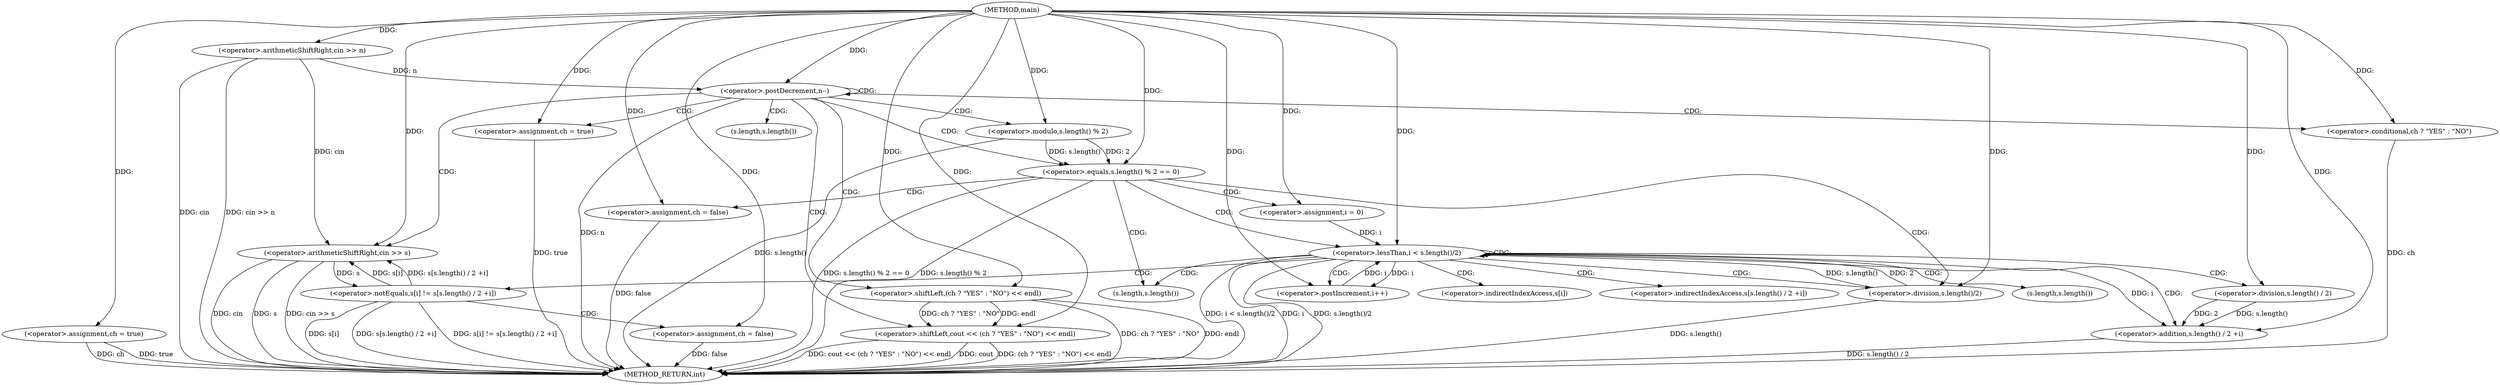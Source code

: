 digraph "main" {  
"1000101" [label = "(METHOD,main)" ]
"1000170" [label = "(METHOD_RETURN,int)" ]
"1000106" [label = "(<operator>.assignment,ch = true)" ]
"1000109" [label = "(<operator>.arithmeticShiftRight,cin >> n)" ]
"1000113" [label = "(<operator>.postDecrement,n--)" ]
"1000116" [label = "(<operator>.arithmeticShiftRight,cin >> s)" ]
"1000119" [label = "(<operator>.assignment,ch = true)" ]
"1000162" [label = "(<operator>.shiftLeft,cout << (ch ? \"YES\" : \"NO\") << endl)" ]
"1000123" [label = "(<operator>.equals,s.length() % 2 == 0)" ]
"1000164" [label = "(<operator>.shiftLeft,(ch ? \"YES\" : \"NO\") << endl)" ]
"1000124" [label = "(<operator>.modulo,s.length() % 2)" ]
"1000131" [label = "(<operator>.assignment,i = 0)" ]
"1000134" [label = "(<operator>.lessThan,i < s.length()/2)" ]
"1000139" [label = "(<operator>.postIncrement,i++)" ]
"1000159" [label = "(<operator>.assignment,ch = false)" ]
"1000165" [label = "(<operator>.conditional,ch ? \"YES\" : \"NO\")" ]
"1000136" [label = "(<operator>.division,s.length()/2)" ]
"1000143" [label = "(<operator>.notEquals,s[i] != s[s.length() / 2 +i])" ]
"1000154" [label = "(<operator>.assignment,ch = false)" ]
"1000149" [label = "(<operator>.addition,s.length() / 2 +i)" ]
"1000150" [label = "(<operator>.division,s.length() / 2)" ]
"1000125" [label = "(s.length,s.length())" ]
"1000137" [label = "(s.length,s.length())" ]
"1000144" [label = "(<operator>.indirectIndexAccess,s[i])" ]
"1000147" [label = "(<operator>.indirectIndexAccess,s[s.length() / 2 +i])" ]
"1000151" [label = "(s.length,s.length())" ]
  "1000106" -> "1000170"  [ label = "DDG: ch"] 
  "1000106" -> "1000170"  [ label = "DDG: true"] 
  "1000109" -> "1000170"  [ label = "DDG: cin"] 
  "1000109" -> "1000170"  [ label = "DDG: cin >> n"] 
  "1000113" -> "1000170"  [ label = "DDG: n"] 
  "1000116" -> "1000170"  [ label = "DDG: cin"] 
  "1000116" -> "1000170"  [ label = "DDG: s"] 
  "1000116" -> "1000170"  [ label = "DDG: cin >> s"] 
  "1000119" -> "1000170"  [ label = "DDG: true"] 
  "1000124" -> "1000170"  [ label = "DDG: s.length()"] 
  "1000123" -> "1000170"  [ label = "DDG: s.length() % 2"] 
  "1000123" -> "1000170"  [ label = "DDG: s.length() % 2 == 0"] 
  "1000159" -> "1000170"  [ label = "DDG: false"] 
  "1000134" -> "1000170"  [ label = "DDG: i"] 
  "1000136" -> "1000170"  [ label = "DDG: s.length()"] 
  "1000134" -> "1000170"  [ label = "DDG: s.length()/2"] 
  "1000134" -> "1000170"  [ label = "DDG: i < s.length()/2"] 
  "1000165" -> "1000170"  [ label = "DDG: ch"] 
  "1000164" -> "1000170"  [ label = "DDG: ch ? \"YES\" : \"NO\""] 
  "1000162" -> "1000170"  [ label = "DDG: (ch ? \"YES\" : \"NO\") << endl"] 
  "1000162" -> "1000170"  [ label = "DDG: cout << (ch ? \"YES\" : \"NO\") << endl"] 
  "1000143" -> "1000170"  [ label = "DDG: s[i]"] 
  "1000149" -> "1000170"  [ label = "DDG: s.length() / 2"] 
  "1000143" -> "1000170"  [ label = "DDG: s[s.length() / 2 +i]"] 
  "1000143" -> "1000170"  [ label = "DDG: s[i] != s[s.length() / 2 +i]"] 
  "1000154" -> "1000170"  [ label = "DDG: false"] 
  "1000162" -> "1000170"  [ label = "DDG: cout"] 
  "1000164" -> "1000170"  [ label = "DDG: endl"] 
  "1000101" -> "1000106"  [ label = "DDG: "] 
  "1000101" -> "1000109"  [ label = "DDG: "] 
  "1000109" -> "1000113"  [ label = "DDG: n"] 
  "1000101" -> "1000113"  [ label = "DDG: "] 
  "1000101" -> "1000119"  [ label = "DDG: "] 
  "1000109" -> "1000116"  [ label = "DDG: cin"] 
  "1000101" -> "1000116"  [ label = "DDG: "] 
  "1000143" -> "1000116"  [ label = "DDG: s[i]"] 
  "1000143" -> "1000116"  [ label = "DDG: s[s.length() / 2 +i]"] 
  "1000101" -> "1000162"  [ label = "DDG: "] 
  "1000164" -> "1000162"  [ label = "DDG: ch ? \"YES\" : \"NO\""] 
  "1000164" -> "1000162"  [ label = "DDG: endl"] 
  "1000124" -> "1000123"  [ label = "DDG: s.length()"] 
  "1000124" -> "1000123"  [ label = "DDG: 2"] 
  "1000101" -> "1000123"  [ label = "DDG: "] 
  "1000101" -> "1000164"  [ label = "DDG: "] 
  "1000101" -> "1000124"  [ label = "DDG: "] 
  "1000101" -> "1000131"  [ label = "DDG: "] 
  "1000101" -> "1000159"  [ label = "DDG: "] 
  "1000101" -> "1000165"  [ label = "DDG: "] 
  "1000131" -> "1000134"  [ label = "DDG: i"] 
  "1000139" -> "1000134"  [ label = "DDG: i"] 
  "1000101" -> "1000134"  [ label = "DDG: "] 
  "1000136" -> "1000134"  [ label = "DDG: s.length()"] 
  "1000136" -> "1000134"  [ label = "DDG: 2"] 
  "1000101" -> "1000139"  [ label = "DDG: "] 
  "1000134" -> "1000139"  [ label = "DDG: i"] 
  "1000101" -> "1000136"  [ label = "DDG: "] 
  "1000101" -> "1000154"  [ label = "DDG: "] 
  "1000116" -> "1000143"  [ label = "DDG: s"] 
  "1000150" -> "1000149"  [ label = "DDG: s.length()"] 
  "1000150" -> "1000149"  [ label = "DDG: 2"] 
  "1000134" -> "1000149"  [ label = "DDG: i"] 
  "1000101" -> "1000149"  [ label = "DDG: "] 
  "1000101" -> "1000150"  [ label = "DDG: "] 
  "1000113" -> "1000125"  [ label = "CDG: "] 
  "1000113" -> "1000164"  [ label = "CDG: "] 
  "1000113" -> "1000119"  [ label = "CDG: "] 
  "1000113" -> "1000165"  [ label = "CDG: "] 
  "1000113" -> "1000116"  [ label = "CDG: "] 
  "1000113" -> "1000113"  [ label = "CDG: "] 
  "1000113" -> "1000123"  [ label = "CDG: "] 
  "1000113" -> "1000124"  [ label = "CDG: "] 
  "1000113" -> "1000162"  [ label = "CDG: "] 
  "1000123" -> "1000136"  [ label = "CDG: "] 
  "1000123" -> "1000131"  [ label = "CDG: "] 
  "1000123" -> "1000159"  [ label = "CDG: "] 
  "1000123" -> "1000137"  [ label = "CDG: "] 
  "1000123" -> "1000134"  [ label = "CDG: "] 
  "1000134" -> "1000150"  [ label = "CDG: "] 
  "1000134" -> "1000139"  [ label = "CDG: "] 
  "1000134" -> "1000136"  [ label = "CDG: "] 
  "1000134" -> "1000144"  [ label = "CDG: "] 
  "1000134" -> "1000149"  [ label = "CDG: "] 
  "1000134" -> "1000143"  [ label = "CDG: "] 
  "1000134" -> "1000137"  [ label = "CDG: "] 
  "1000134" -> "1000147"  [ label = "CDG: "] 
  "1000134" -> "1000151"  [ label = "CDG: "] 
  "1000134" -> "1000134"  [ label = "CDG: "] 
  "1000143" -> "1000154"  [ label = "CDG: "] 
}
